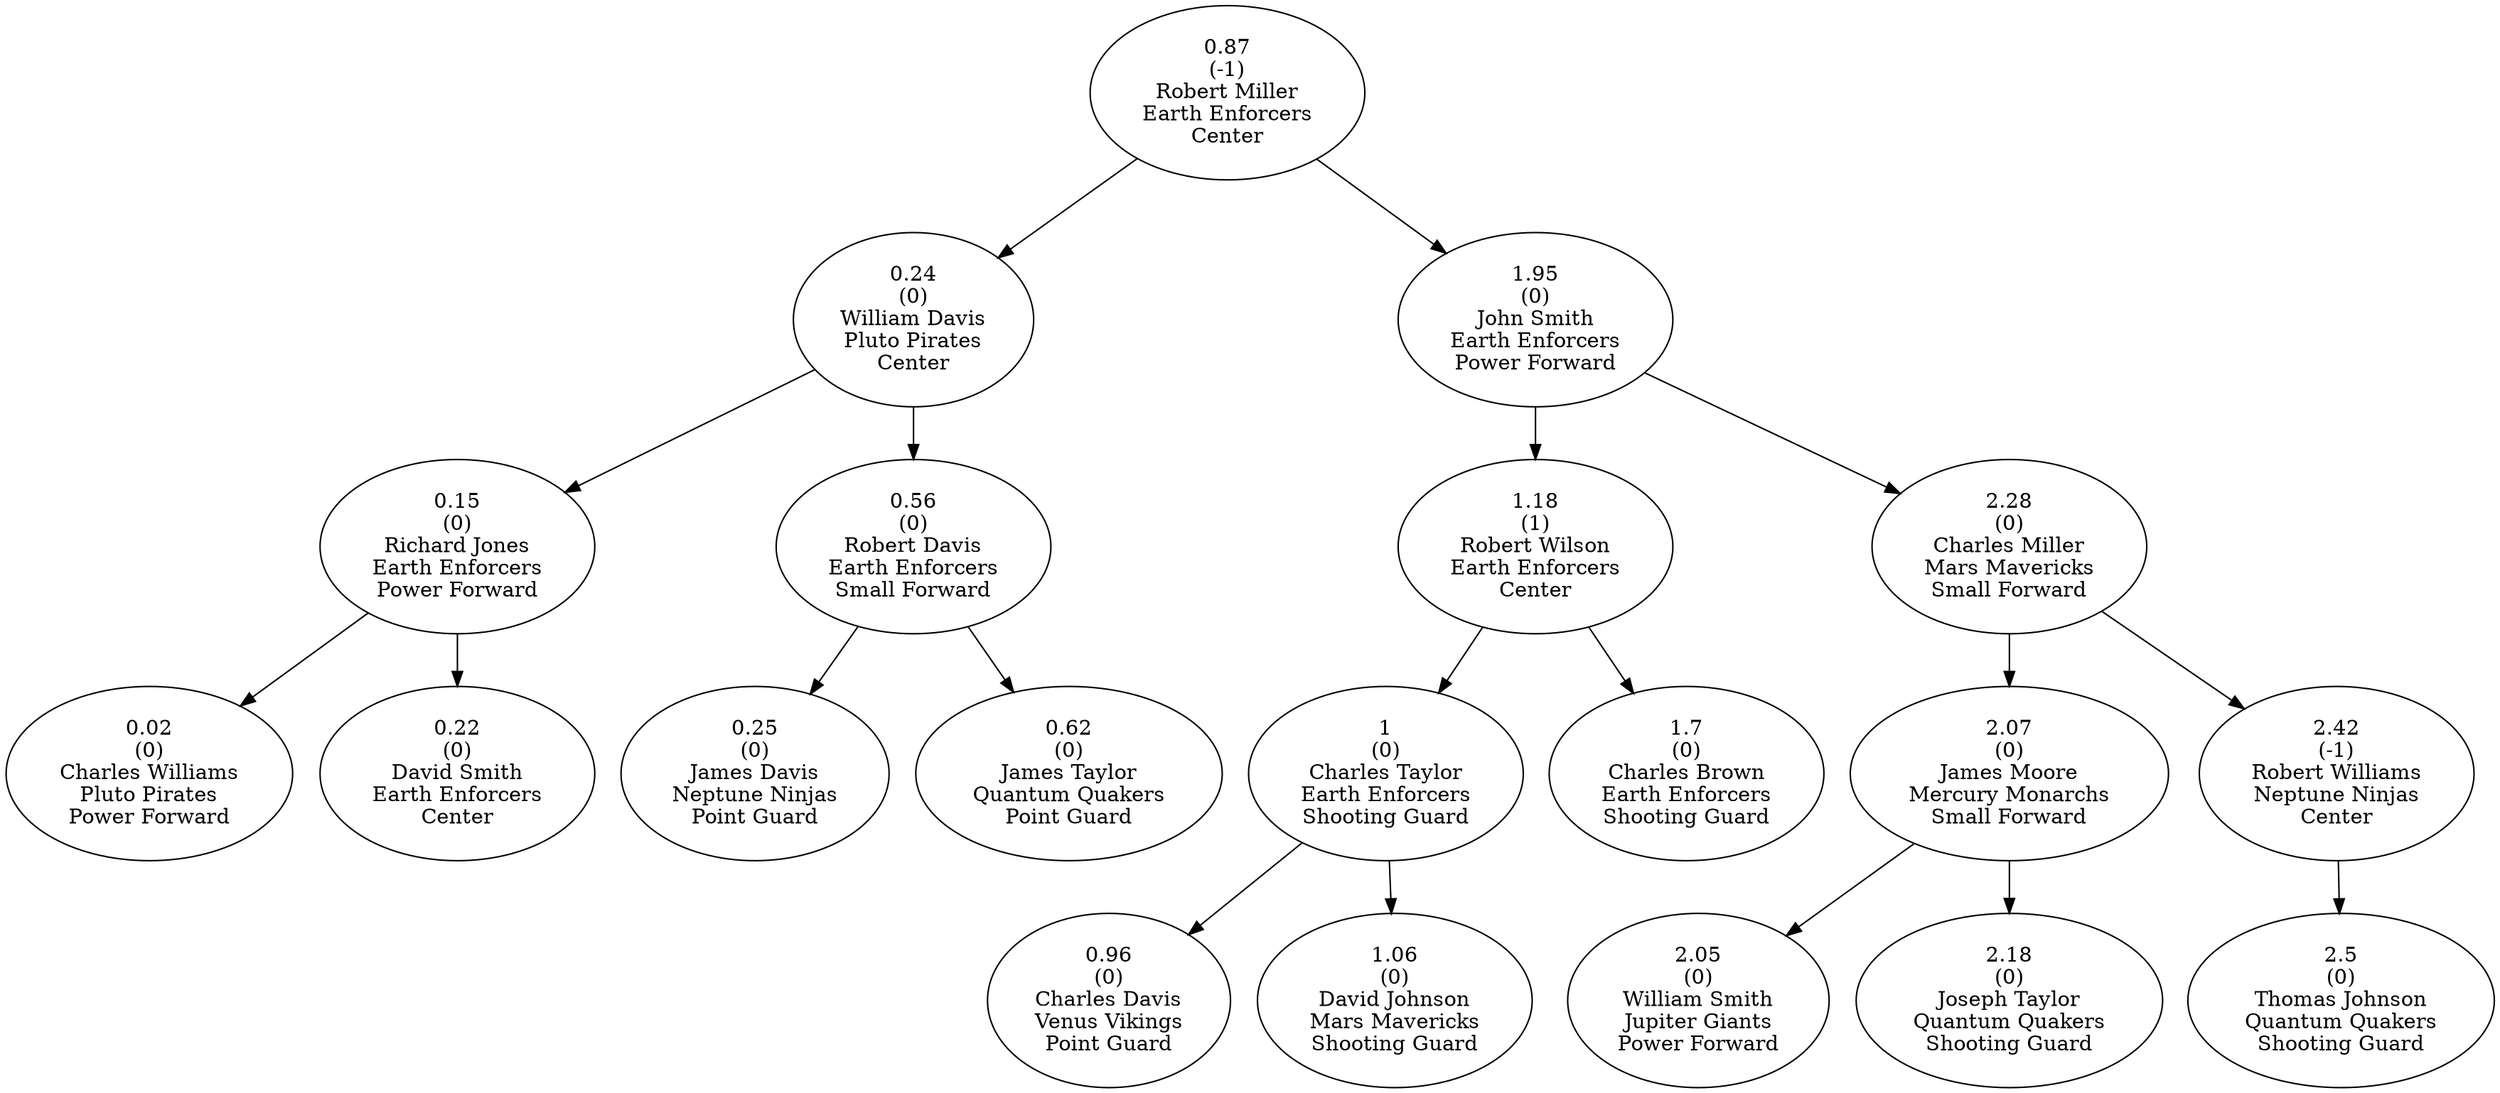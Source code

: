 digraph AVLTree {
    node237 [label="0.87\n(-1)\nRobert Miller\nEarth Enforcers\nCenter"];
    node238 [label="0.24\n(0)\nWilliam Davis\nPluto Pirates\nCenter"];
    node239 [label="0.15\n(0)\nRichard Jones\nEarth Enforcers\nPower Forward"];
    node240 [label="0.02\n(0)\nCharles Williams\nPluto Pirates\nPower Forward"];
    node239 -> node240;
    node241 [label="0.22\n(0)\nDavid Smith\nEarth Enforcers\nCenter"];
    node239 -> node241;
    node238 -> node239;
    node242 [label="0.56\n(0)\nRobert Davis\nEarth Enforcers\nSmall Forward"];
    node243 [label="0.25\n(0)\nJames Davis\nNeptune Ninjas\nPoint Guard"];
    node242 -> node243;
    node244 [label="0.62\n(0)\nJames Taylor\nQuantum Quakers\nPoint Guard"];
    node242 -> node244;
    node238 -> node242;
    node237 -> node238;
    node245 [label="1.95\n(0)\nJohn Smith\nEarth Enforcers\nPower Forward"];
    node246 [label="1.18\n(1)\nRobert Wilson\nEarth Enforcers\nCenter"];
    node247 [label="1\n(0)\nCharles Taylor\nEarth Enforcers\nShooting Guard"];
    node248 [label="0.96\n(0)\nCharles Davis\nVenus Vikings\nPoint Guard"];
    node247 -> node248;
    node249 [label="1.06\n(0)\nDavid Johnson\nMars Mavericks\nShooting Guard"];
    node247 -> node249;
    node246 -> node247;
    node250 [label="1.7\n(0)\nCharles Brown\nEarth Enforcers\nShooting Guard"];
    node246 -> node250;
    node245 -> node246;
    node251 [label="2.28\n(0)\nCharles Miller\nMars Mavericks\nSmall Forward"];
    node252 [label="2.07\n(0)\nJames Moore\nMercury Monarchs\nSmall Forward"];
    node253 [label="2.05\n(0)\nWilliam Smith\nJupiter Giants\nPower Forward"];
    node252 -> node253;
    node254 [label="2.18\n(0)\nJoseph Taylor\nQuantum Quakers\nShooting Guard"];
    node252 -> node254;
    node251 -> node252;
    node255 [label="2.42\n(-1)\nRobert Williams\nNeptune Ninjas\nCenter"];
    node256 [label="2.5\n(0)\nThomas Johnson\nQuantum Quakers\nShooting Guard"];
    node255 -> node256;
    node251 -> node255;
    node245 -> node251;
    node237 -> node245;
}
